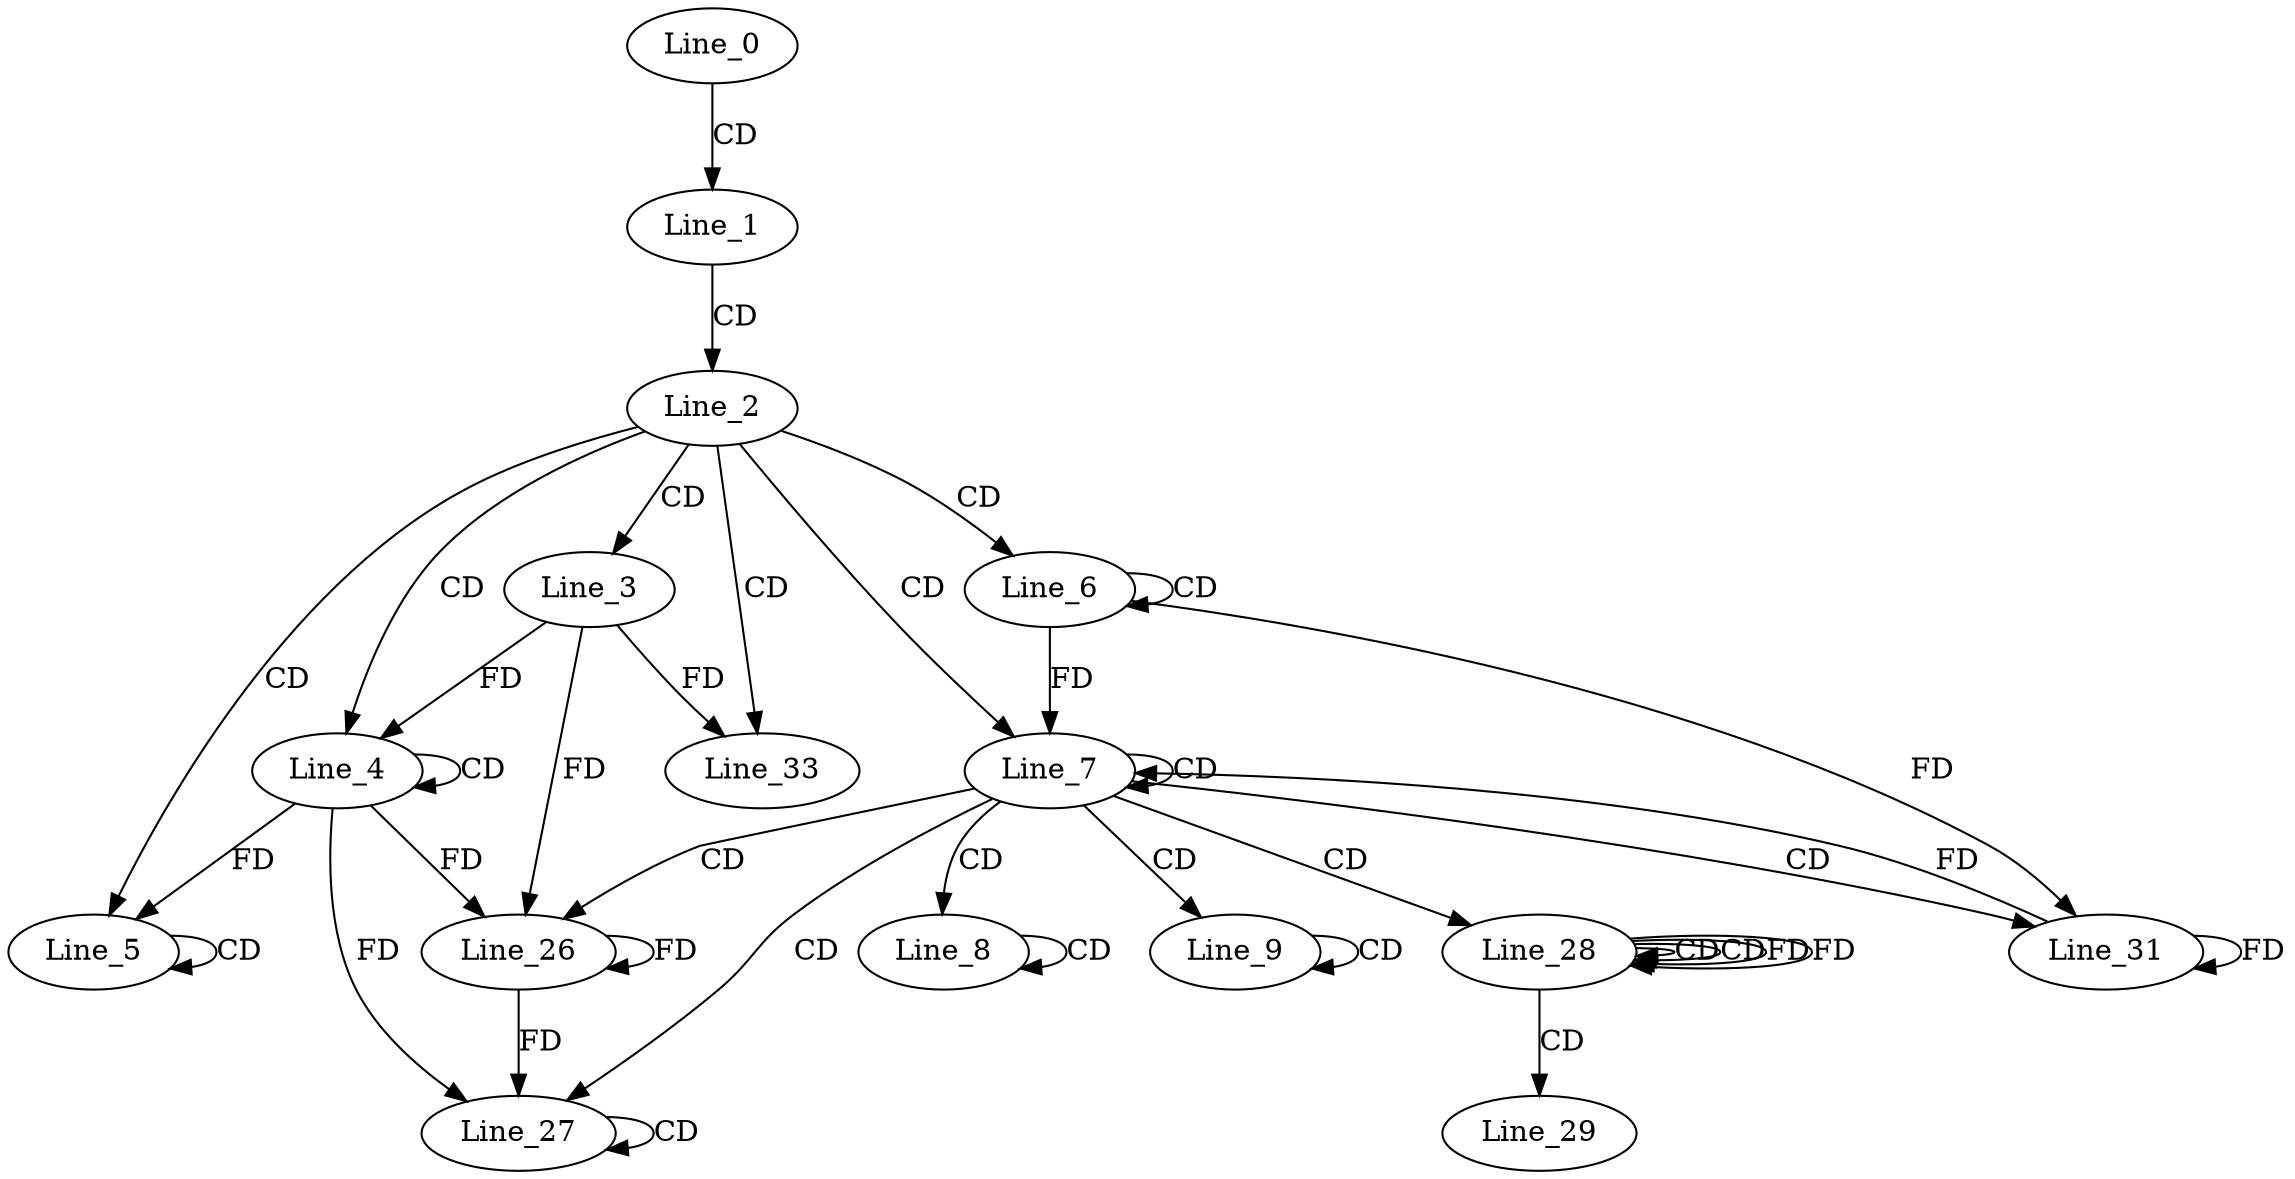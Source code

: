 digraph G {
  Line_0;
  Line_1;
  Line_2;
  Line_3;
  Line_4;
  Line_4;
  Line_5;
  Line_5;
  Line_6;
  Line_6;
  Line_7;
  Line_8;
  Line_8;
  Line_9;
  Line_9;
  Line_26;
  Line_26;
  Line_27;
  Line_27;
  Line_28;
  Line_28;
  Line_28;
  Line_29;
  Line_31;
  Line_31;
  Line_33;
  Line_0 -> Line_1 [ label="CD" ];
  Line_1 -> Line_2 [ label="CD" ];
  Line_2 -> Line_3 [ label="CD" ];
  Line_2 -> Line_4 [ label="CD" ];
  Line_4 -> Line_4 [ label="CD" ];
  Line_3 -> Line_4 [ label="FD" ];
  Line_2 -> Line_5 [ label="CD" ];
  Line_5 -> Line_5 [ label="CD" ];
  Line_4 -> Line_5 [ label="FD" ];
  Line_2 -> Line_6 [ label="CD" ];
  Line_6 -> Line_6 [ label="CD" ];
  Line_2 -> Line_7 [ label="CD" ];
  Line_7 -> Line_7 [ label="CD" ];
  Line_6 -> Line_7 [ label="FD" ];
  Line_7 -> Line_8 [ label="CD" ];
  Line_8 -> Line_8 [ label="CD" ];
  Line_7 -> Line_9 [ label="CD" ];
  Line_9 -> Line_9 [ label="CD" ];
  Line_7 -> Line_26 [ label="CD" ];
  Line_26 -> Line_26 [ label="FD" ];
  Line_4 -> Line_26 [ label="FD" ];
  Line_3 -> Line_26 [ label="FD" ];
  Line_7 -> Line_27 [ label="CD" ];
  Line_27 -> Line_27 [ label="CD" ];
  Line_26 -> Line_27 [ label="FD" ];
  Line_4 -> Line_27 [ label="FD" ];
  Line_7 -> Line_28 [ label="CD" ];
  Line_28 -> Line_28 [ label="CD" ];
  Line_28 -> Line_28 [ label="CD" ];
  Line_28 -> Line_28 [ label="FD" ];
  Line_28 -> Line_29 [ label="CD" ];
  Line_7 -> Line_31 [ label="CD" ];
  Line_31 -> Line_31 [ label="FD" ];
  Line_6 -> Line_31 [ label="FD" ];
  Line_2 -> Line_33 [ label="CD" ];
  Line_3 -> Line_33 [ label="FD" ];
  Line_31 -> Line_7 [ label="FD" ];
  Line_28 -> Line_28 [ label="FD" ];
}
